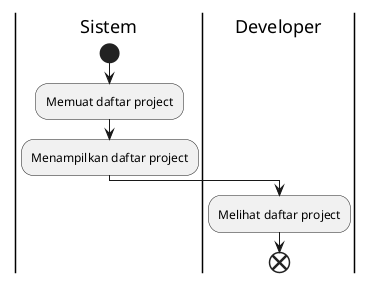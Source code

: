 @startuml list project
|Sistem|
start
:Memuat daftar project;
:Menampilkan daftar project;
|Developer|
:Melihat daftar project;
end
@enduml